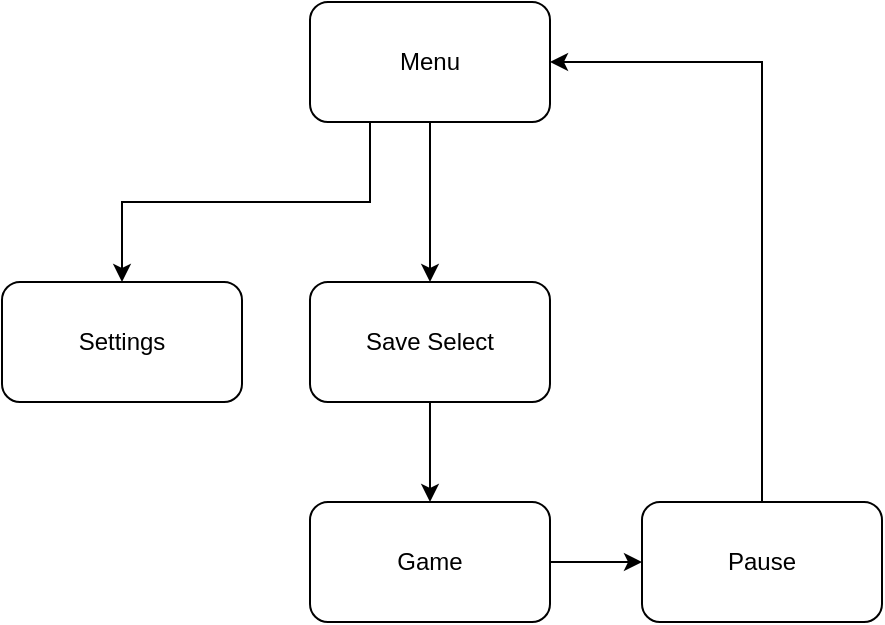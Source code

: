 <mxfile version="20.8.22" type="device"><diagram name="Page-1" id="ZSeBbCLSQT6PEbxNBka2"><mxGraphModel dx="744" dy="417" grid="1" gridSize="10" guides="1" tooltips="1" connect="1" arrows="1" fold="1" page="1" pageScale="1" pageWidth="827" pageHeight="1169" math="0" shadow="0"><root><mxCell id="0"/><mxCell id="1" parent="0"/><mxCell id="jmZWOc37zqWKP5JNhbEi-2" style="edgeStyle=orthogonalEdgeStyle;rounded=0;orthogonalLoop=1;jettySize=auto;html=1;exitX=0.5;exitY=1;exitDx=0;exitDy=0;" edge="1" parent="1" source="jmZWOc37zqWKP5JNhbEi-1" target="jmZWOc37zqWKP5JNhbEi-3"><mxGeometry relative="1" as="geometry"><mxPoint x="414.095" y="430" as="targetPoint"/></mxGeometry></mxCell><mxCell id="jmZWOc37zqWKP5JNhbEi-5" style="edgeStyle=orthogonalEdgeStyle;rounded=0;orthogonalLoop=1;jettySize=auto;html=1;exitX=0.25;exitY=1;exitDx=0;exitDy=0;" edge="1" parent="1" source="jmZWOc37zqWKP5JNhbEi-1" target="jmZWOc37zqWKP5JNhbEi-4"><mxGeometry relative="1" as="geometry"/></mxCell><mxCell id="jmZWOc37zqWKP5JNhbEi-1" value="Menu" style="rounded=1;whiteSpace=wrap;html=1;" vertex="1" parent="1"><mxGeometry x="354" y="260" width="120" height="60" as="geometry"/></mxCell><mxCell id="jmZWOc37zqWKP5JNhbEi-7" style="edgeStyle=orthogonalEdgeStyle;rounded=0;orthogonalLoop=1;jettySize=auto;html=1;exitX=0.5;exitY=1;exitDx=0;exitDy=0;entryX=0.5;entryY=0;entryDx=0;entryDy=0;" edge="1" parent="1" source="jmZWOc37zqWKP5JNhbEi-3" target="jmZWOc37zqWKP5JNhbEi-6"><mxGeometry relative="1" as="geometry"/></mxCell><mxCell id="jmZWOc37zqWKP5JNhbEi-3" value="Save Select" style="rounded=1;whiteSpace=wrap;html=1;" vertex="1" parent="1"><mxGeometry x="353.995" y="400" width="120" height="60" as="geometry"/></mxCell><mxCell id="jmZWOc37zqWKP5JNhbEi-4" value="Settings" style="rounded=1;whiteSpace=wrap;html=1;" vertex="1" parent="1"><mxGeometry x="200" y="400" width="120" height="60" as="geometry"/></mxCell><mxCell id="jmZWOc37zqWKP5JNhbEi-9" style="edgeStyle=orthogonalEdgeStyle;rounded=0;orthogonalLoop=1;jettySize=auto;html=1;exitX=1;exitY=0.5;exitDx=0;exitDy=0;" edge="1" parent="1" source="jmZWOc37zqWKP5JNhbEi-6" target="jmZWOc37zqWKP5JNhbEi-8"><mxGeometry relative="1" as="geometry"/></mxCell><mxCell id="jmZWOc37zqWKP5JNhbEi-6" value="Game" style="rounded=1;whiteSpace=wrap;html=1;" vertex="1" parent="1"><mxGeometry x="354" y="510" width="120" height="60" as="geometry"/></mxCell><mxCell id="jmZWOc37zqWKP5JNhbEi-10" style="edgeStyle=orthogonalEdgeStyle;rounded=0;orthogonalLoop=1;jettySize=auto;html=1;exitX=0.5;exitY=0;exitDx=0;exitDy=0;entryX=1;entryY=0.5;entryDx=0;entryDy=0;" edge="1" parent="1" source="jmZWOc37zqWKP5JNhbEi-8" target="jmZWOc37zqWKP5JNhbEi-1"><mxGeometry relative="1" as="geometry"/></mxCell><mxCell id="jmZWOc37zqWKP5JNhbEi-8" value="Pause" style="rounded=1;whiteSpace=wrap;html=1;" vertex="1" parent="1"><mxGeometry x="520" y="510" width="120" height="60" as="geometry"/></mxCell></root></mxGraphModel></diagram></mxfile>